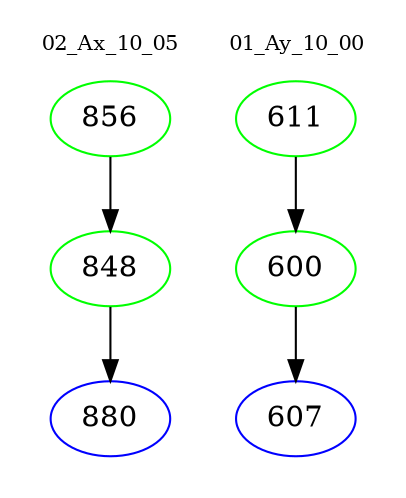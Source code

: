 digraph{
subgraph cluster_0 {
color = white
label = "02_Ax_10_05";
fontsize=10;
T0_856 [label="856", color="green"]
T0_856 -> T0_848 [color="black"]
T0_848 [label="848", color="green"]
T0_848 -> T0_880 [color="black"]
T0_880 [label="880", color="blue"]
}
subgraph cluster_1 {
color = white
label = "01_Ay_10_00";
fontsize=10;
T1_611 [label="611", color="green"]
T1_611 -> T1_600 [color="black"]
T1_600 [label="600", color="green"]
T1_600 -> T1_607 [color="black"]
T1_607 [label="607", color="blue"]
}
}
